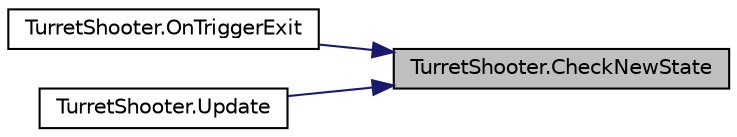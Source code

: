 digraph "TurretShooter.CheckNewState"
{
 // INTERACTIVE_SVG=YES
 // LATEX_PDF_SIZE
  edge [fontname="Helvetica",fontsize="10",labelfontname="Helvetica",labelfontsize="10"];
  node [fontname="Helvetica",fontsize="10",shape=record];
  rankdir="RL";
  Node1 [label="TurretShooter.CheckNewState",height=0.2,width=0.4,color="black", fillcolor="grey75", style="filled", fontcolor="black",tooltip="Changes the indicator state if necessary."];
  Node1 -> Node2 [dir="back",color="midnightblue",fontsize="10",style="solid",fontname="Helvetica"];
  Node2 [label="TurretShooter.OnTriggerExit",height=0.2,width=0.4,color="black", fillcolor="white", style="filled",URL="$class_turret_shooter.html#a91af004b685cacac7466bcebe82eb08d",tooltip=" "];
  Node1 -> Node3 [dir="back",color="midnightblue",fontsize="10",style="solid",fontname="Helvetica"];
  Node3 [label="TurretShooter.Update",height=0.2,width=0.4,color="black", fillcolor="white", style="filled",URL="$class_turret_shooter.html#a97a7bfbe5851c8fc0280d021ebacb793",tooltip=" "];
}
